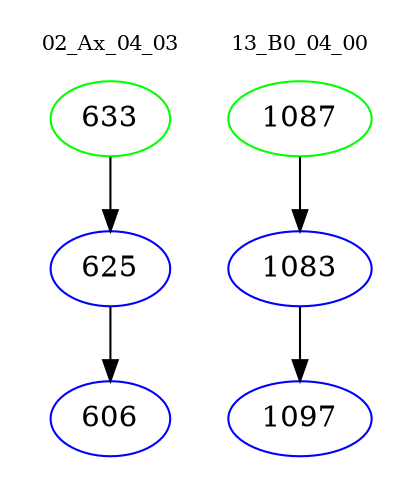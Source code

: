 digraph{
subgraph cluster_0 {
color = white
label = "02_Ax_04_03";
fontsize=10;
T0_633 [label="633", color="green"]
T0_633 -> T0_625 [color="black"]
T0_625 [label="625", color="blue"]
T0_625 -> T0_606 [color="black"]
T0_606 [label="606", color="blue"]
}
subgraph cluster_1 {
color = white
label = "13_B0_04_00";
fontsize=10;
T1_1087 [label="1087", color="green"]
T1_1087 -> T1_1083 [color="black"]
T1_1083 [label="1083", color="blue"]
T1_1083 -> T1_1097 [color="black"]
T1_1097 [label="1097", color="blue"]
}
}
